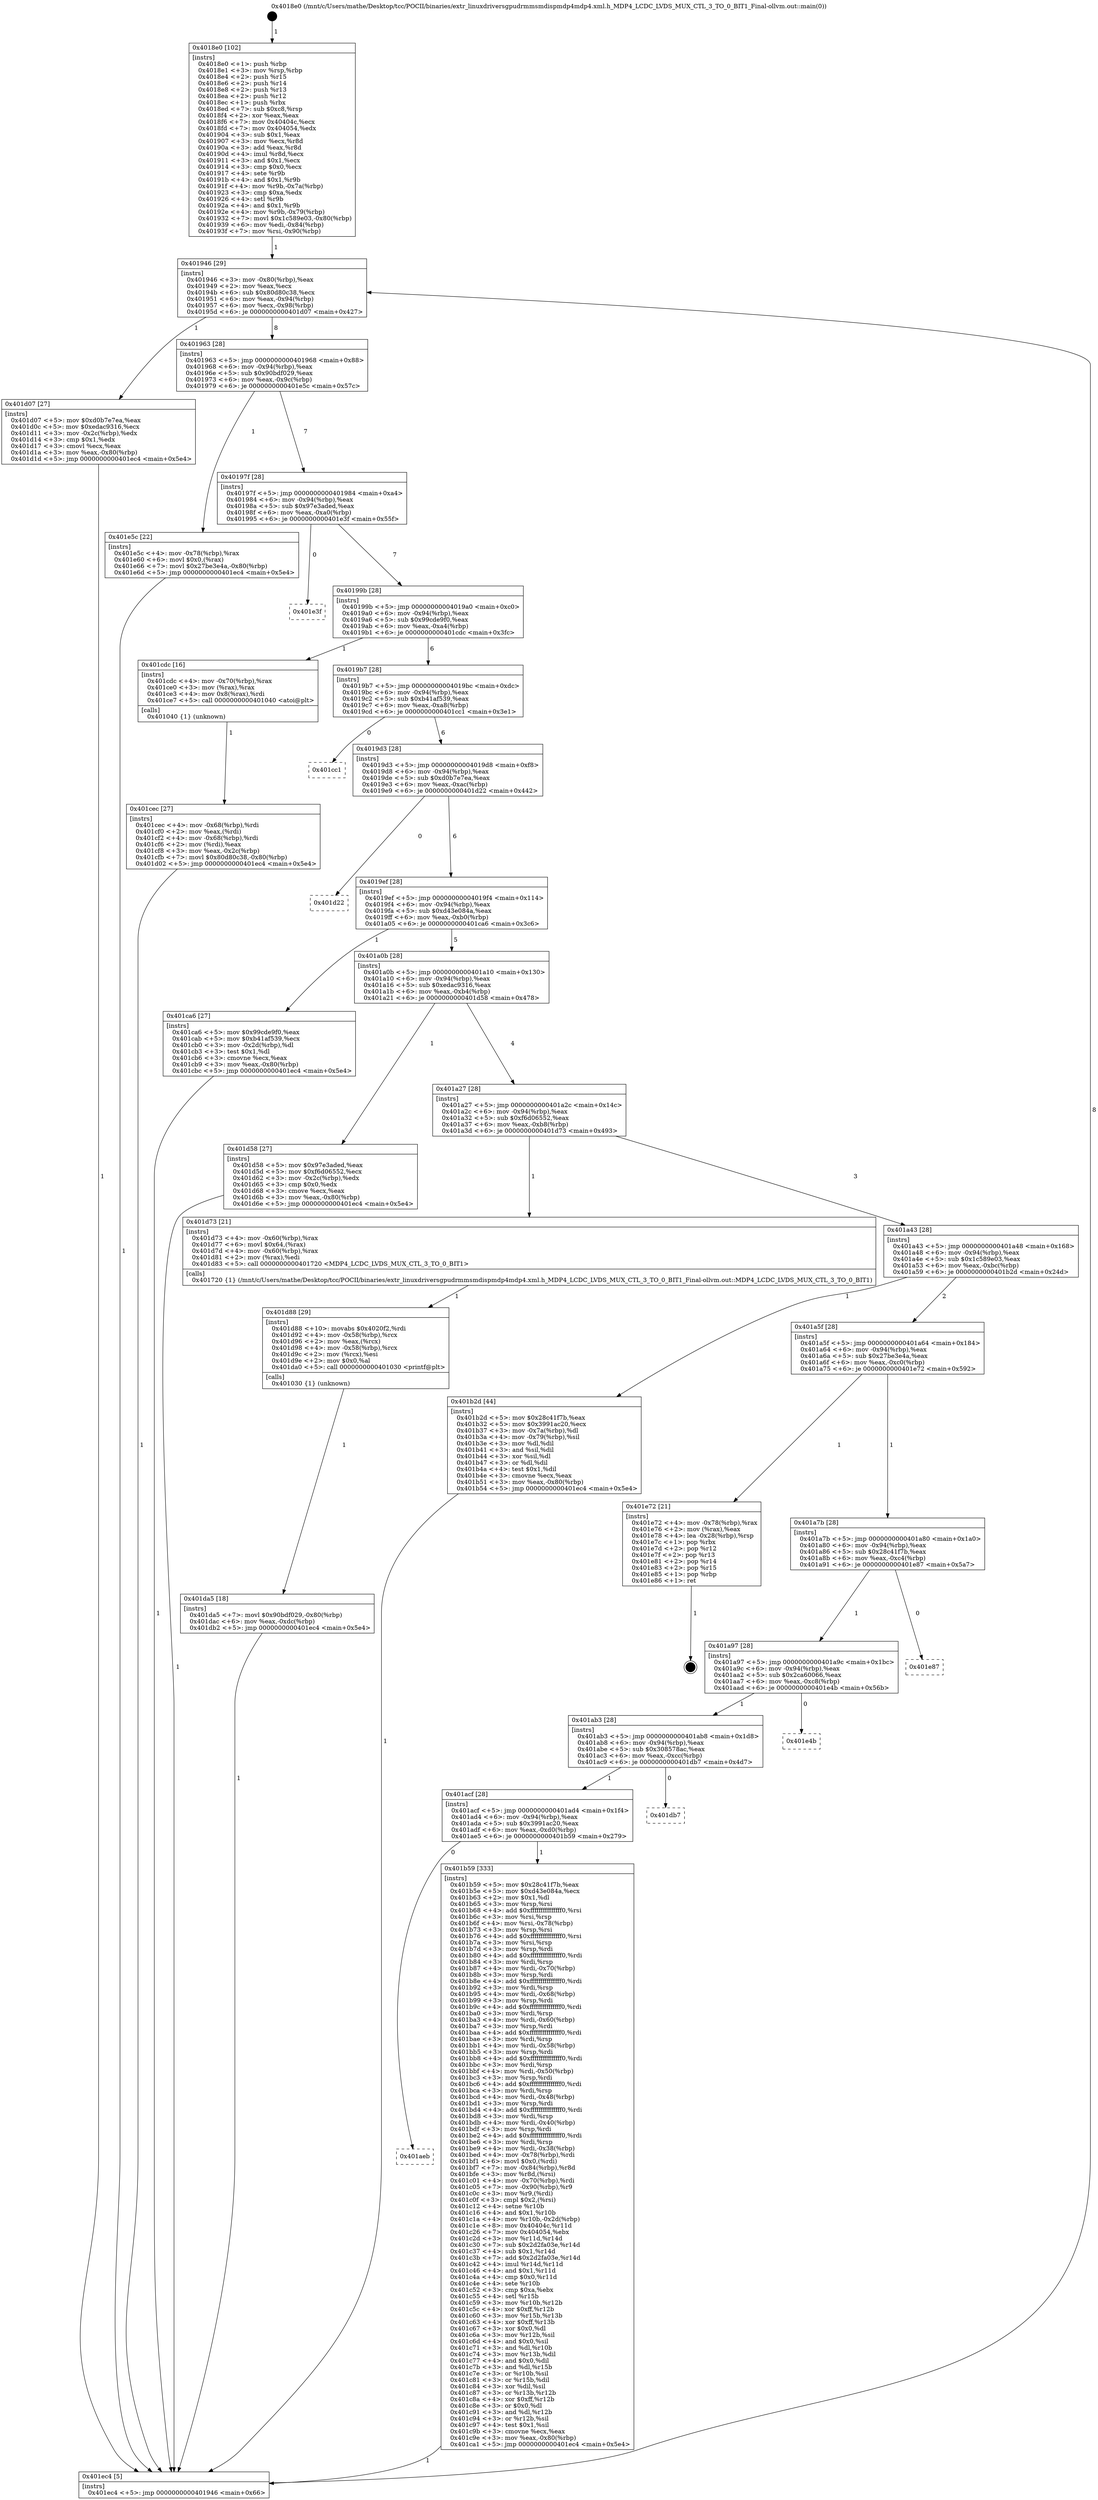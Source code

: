 digraph "0x4018e0" {
  label = "0x4018e0 (/mnt/c/Users/mathe/Desktop/tcc/POCII/binaries/extr_linuxdriversgpudrmmsmdispmdp4mdp4.xml.h_MDP4_LCDC_LVDS_MUX_CTL_3_TO_0_BIT1_Final-ollvm.out::main(0))"
  labelloc = "t"
  node[shape=record]

  Entry [label="",width=0.3,height=0.3,shape=circle,fillcolor=black,style=filled]
  "0x401946" [label="{
     0x401946 [29]\l
     | [instrs]\l
     &nbsp;&nbsp;0x401946 \<+3\>: mov -0x80(%rbp),%eax\l
     &nbsp;&nbsp;0x401949 \<+2\>: mov %eax,%ecx\l
     &nbsp;&nbsp;0x40194b \<+6\>: sub $0x80d80c38,%ecx\l
     &nbsp;&nbsp;0x401951 \<+6\>: mov %eax,-0x94(%rbp)\l
     &nbsp;&nbsp;0x401957 \<+6\>: mov %ecx,-0x98(%rbp)\l
     &nbsp;&nbsp;0x40195d \<+6\>: je 0000000000401d07 \<main+0x427\>\l
  }"]
  "0x401d07" [label="{
     0x401d07 [27]\l
     | [instrs]\l
     &nbsp;&nbsp;0x401d07 \<+5\>: mov $0xd0b7e7ea,%eax\l
     &nbsp;&nbsp;0x401d0c \<+5\>: mov $0xedac9316,%ecx\l
     &nbsp;&nbsp;0x401d11 \<+3\>: mov -0x2c(%rbp),%edx\l
     &nbsp;&nbsp;0x401d14 \<+3\>: cmp $0x1,%edx\l
     &nbsp;&nbsp;0x401d17 \<+3\>: cmovl %ecx,%eax\l
     &nbsp;&nbsp;0x401d1a \<+3\>: mov %eax,-0x80(%rbp)\l
     &nbsp;&nbsp;0x401d1d \<+5\>: jmp 0000000000401ec4 \<main+0x5e4\>\l
  }"]
  "0x401963" [label="{
     0x401963 [28]\l
     | [instrs]\l
     &nbsp;&nbsp;0x401963 \<+5\>: jmp 0000000000401968 \<main+0x88\>\l
     &nbsp;&nbsp;0x401968 \<+6\>: mov -0x94(%rbp),%eax\l
     &nbsp;&nbsp;0x40196e \<+5\>: sub $0x90bdf029,%eax\l
     &nbsp;&nbsp;0x401973 \<+6\>: mov %eax,-0x9c(%rbp)\l
     &nbsp;&nbsp;0x401979 \<+6\>: je 0000000000401e5c \<main+0x57c\>\l
  }"]
  Exit [label="",width=0.3,height=0.3,shape=circle,fillcolor=black,style=filled,peripheries=2]
  "0x401e5c" [label="{
     0x401e5c [22]\l
     | [instrs]\l
     &nbsp;&nbsp;0x401e5c \<+4\>: mov -0x78(%rbp),%rax\l
     &nbsp;&nbsp;0x401e60 \<+6\>: movl $0x0,(%rax)\l
     &nbsp;&nbsp;0x401e66 \<+7\>: movl $0x27be3e4a,-0x80(%rbp)\l
     &nbsp;&nbsp;0x401e6d \<+5\>: jmp 0000000000401ec4 \<main+0x5e4\>\l
  }"]
  "0x40197f" [label="{
     0x40197f [28]\l
     | [instrs]\l
     &nbsp;&nbsp;0x40197f \<+5\>: jmp 0000000000401984 \<main+0xa4\>\l
     &nbsp;&nbsp;0x401984 \<+6\>: mov -0x94(%rbp),%eax\l
     &nbsp;&nbsp;0x40198a \<+5\>: sub $0x97e3aded,%eax\l
     &nbsp;&nbsp;0x40198f \<+6\>: mov %eax,-0xa0(%rbp)\l
     &nbsp;&nbsp;0x401995 \<+6\>: je 0000000000401e3f \<main+0x55f\>\l
  }"]
  "0x401da5" [label="{
     0x401da5 [18]\l
     | [instrs]\l
     &nbsp;&nbsp;0x401da5 \<+7\>: movl $0x90bdf029,-0x80(%rbp)\l
     &nbsp;&nbsp;0x401dac \<+6\>: mov %eax,-0xdc(%rbp)\l
     &nbsp;&nbsp;0x401db2 \<+5\>: jmp 0000000000401ec4 \<main+0x5e4\>\l
  }"]
  "0x401e3f" [label="{
     0x401e3f\l
  }", style=dashed]
  "0x40199b" [label="{
     0x40199b [28]\l
     | [instrs]\l
     &nbsp;&nbsp;0x40199b \<+5\>: jmp 00000000004019a0 \<main+0xc0\>\l
     &nbsp;&nbsp;0x4019a0 \<+6\>: mov -0x94(%rbp),%eax\l
     &nbsp;&nbsp;0x4019a6 \<+5\>: sub $0x99cde9f0,%eax\l
     &nbsp;&nbsp;0x4019ab \<+6\>: mov %eax,-0xa4(%rbp)\l
     &nbsp;&nbsp;0x4019b1 \<+6\>: je 0000000000401cdc \<main+0x3fc\>\l
  }"]
  "0x401d88" [label="{
     0x401d88 [29]\l
     | [instrs]\l
     &nbsp;&nbsp;0x401d88 \<+10\>: movabs $0x4020f2,%rdi\l
     &nbsp;&nbsp;0x401d92 \<+4\>: mov -0x58(%rbp),%rcx\l
     &nbsp;&nbsp;0x401d96 \<+2\>: mov %eax,(%rcx)\l
     &nbsp;&nbsp;0x401d98 \<+4\>: mov -0x58(%rbp),%rcx\l
     &nbsp;&nbsp;0x401d9c \<+2\>: mov (%rcx),%esi\l
     &nbsp;&nbsp;0x401d9e \<+2\>: mov $0x0,%al\l
     &nbsp;&nbsp;0x401da0 \<+5\>: call 0000000000401030 \<printf@plt\>\l
     | [calls]\l
     &nbsp;&nbsp;0x401030 \{1\} (unknown)\l
  }"]
  "0x401cdc" [label="{
     0x401cdc [16]\l
     | [instrs]\l
     &nbsp;&nbsp;0x401cdc \<+4\>: mov -0x70(%rbp),%rax\l
     &nbsp;&nbsp;0x401ce0 \<+3\>: mov (%rax),%rax\l
     &nbsp;&nbsp;0x401ce3 \<+4\>: mov 0x8(%rax),%rdi\l
     &nbsp;&nbsp;0x401ce7 \<+5\>: call 0000000000401040 \<atoi@plt\>\l
     | [calls]\l
     &nbsp;&nbsp;0x401040 \{1\} (unknown)\l
  }"]
  "0x4019b7" [label="{
     0x4019b7 [28]\l
     | [instrs]\l
     &nbsp;&nbsp;0x4019b7 \<+5\>: jmp 00000000004019bc \<main+0xdc\>\l
     &nbsp;&nbsp;0x4019bc \<+6\>: mov -0x94(%rbp),%eax\l
     &nbsp;&nbsp;0x4019c2 \<+5\>: sub $0xb41af539,%eax\l
     &nbsp;&nbsp;0x4019c7 \<+6\>: mov %eax,-0xa8(%rbp)\l
     &nbsp;&nbsp;0x4019cd \<+6\>: je 0000000000401cc1 \<main+0x3e1\>\l
  }"]
  "0x401cec" [label="{
     0x401cec [27]\l
     | [instrs]\l
     &nbsp;&nbsp;0x401cec \<+4\>: mov -0x68(%rbp),%rdi\l
     &nbsp;&nbsp;0x401cf0 \<+2\>: mov %eax,(%rdi)\l
     &nbsp;&nbsp;0x401cf2 \<+4\>: mov -0x68(%rbp),%rdi\l
     &nbsp;&nbsp;0x401cf6 \<+2\>: mov (%rdi),%eax\l
     &nbsp;&nbsp;0x401cf8 \<+3\>: mov %eax,-0x2c(%rbp)\l
     &nbsp;&nbsp;0x401cfb \<+7\>: movl $0x80d80c38,-0x80(%rbp)\l
     &nbsp;&nbsp;0x401d02 \<+5\>: jmp 0000000000401ec4 \<main+0x5e4\>\l
  }"]
  "0x401cc1" [label="{
     0x401cc1\l
  }", style=dashed]
  "0x4019d3" [label="{
     0x4019d3 [28]\l
     | [instrs]\l
     &nbsp;&nbsp;0x4019d3 \<+5\>: jmp 00000000004019d8 \<main+0xf8\>\l
     &nbsp;&nbsp;0x4019d8 \<+6\>: mov -0x94(%rbp),%eax\l
     &nbsp;&nbsp;0x4019de \<+5\>: sub $0xd0b7e7ea,%eax\l
     &nbsp;&nbsp;0x4019e3 \<+6\>: mov %eax,-0xac(%rbp)\l
     &nbsp;&nbsp;0x4019e9 \<+6\>: je 0000000000401d22 \<main+0x442\>\l
  }"]
  "0x401aeb" [label="{
     0x401aeb\l
  }", style=dashed]
  "0x401d22" [label="{
     0x401d22\l
  }", style=dashed]
  "0x4019ef" [label="{
     0x4019ef [28]\l
     | [instrs]\l
     &nbsp;&nbsp;0x4019ef \<+5\>: jmp 00000000004019f4 \<main+0x114\>\l
     &nbsp;&nbsp;0x4019f4 \<+6\>: mov -0x94(%rbp),%eax\l
     &nbsp;&nbsp;0x4019fa \<+5\>: sub $0xd43e084a,%eax\l
     &nbsp;&nbsp;0x4019ff \<+6\>: mov %eax,-0xb0(%rbp)\l
     &nbsp;&nbsp;0x401a05 \<+6\>: je 0000000000401ca6 \<main+0x3c6\>\l
  }"]
  "0x401b59" [label="{
     0x401b59 [333]\l
     | [instrs]\l
     &nbsp;&nbsp;0x401b59 \<+5\>: mov $0x28c41f7b,%eax\l
     &nbsp;&nbsp;0x401b5e \<+5\>: mov $0xd43e084a,%ecx\l
     &nbsp;&nbsp;0x401b63 \<+2\>: mov $0x1,%dl\l
     &nbsp;&nbsp;0x401b65 \<+3\>: mov %rsp,%rsi\l
     &nbsp;&nbsp;0x401b68 \<+4\>: add $0xfffffffffffffff0,%rsi\l
     &nbsp;&nbsp;0x401b6c \<+3\>: mov %rsi,%rsp\l
     &nbsp;&nbsp;0x401b6f \<+4\>: mov %rsi,-0x78(%rbp)\l
     &nbsp;&nbsp;0x401b73 \<+3\>: mov %rsp,%rsi\l
     &nbsp;&nbsp;0x401b76 \<+4\>: add $0xfffffffffffffff0,%rsi\l
     &nbsp;&nbsp;0x401b7a \<+3\>: mov %rsi,%rsp\l
     &nbsp;&nbsp;0x401b7d \<+3\>: mov %rsp,%rdi\l
     &nbsp;&nbsp;0x401b80 \<+4\>: add $0xfffffffffffffff0,%rdi\l
     &nbsp;&nbsp;0x401b84 \<+3\>: mov %rdi,%rsp\l
     &nbsp;&nbsp;0x401b87 \<+4\>: mov %rdi,-0x70(%rbp)\l
     &nbsp;&nbsp;0x401b8b \<+3\>: mov %rsp,%rdi\l
     &nbsp;&nbsp;0x401b8e \<+4\>: add $0xfffffffffffffff0,%rdi\l
     &nbsp;&nbsp;0x401b92 \<+3\>: mov %rdi,%rsp\l
     &nbsp;&nbsp;0x401b95 \<+4\>: mov %rdi,-0x68(%rbp)\l
     &nbsp;&nbsp;0x401b99 \<+3\>: mov %rsp,%rdi\l
     &nbsp;&nbsp;0x401b9c \<+4\>: add $0xfffffffffffffff0,%rdi\l
     &nbsp;&nbsp;0x401ba0 \<+3\>: mov %rdi,%rsp\l
     &nbsp;&nbsp;0x401ba3 \<+4\>: mov %rdi,-0x60(%rbp)\l
     &nbsp;&nbsp;0x401ba7 \<+3\>: mov %rsp,%rdi\l
     &nbsp;&nbsp;0x401baa \<+4\>: add $0xfffffffffffffff0,%rdi\l
     &nbsp;&nbsp;0x401bae \<+3\>: mov %rdi,%rsp\l
     &nbsp;&nbsp;0x401bb1 \<+4\>: mov %rdi,-0x58(%rbp)\l
     &nbsp;&nbsp;0x401bb5 \<+3\>: mov %rsp,%rdi\l
     &nbsp;&nbsp;0x401bb8 \<+4\>: add $0xfffffffffffffff0,%rdi\l
     &nbsp;&nbsp;0x401bbc \<+3\>: mov %rdi,%rsp\l
     &nbsp;&nbsp;0x401bbf \<+4\>: mov %rdi,-0x50(%rbp)\l
     &nbsp;&nbsp;0x401bc3 \<+3\>: mov %rsp,%rdi\l
     &nbsp;&nbsp;0x401bc6 \<+4\>: add $0xfffffffffffffff0,%rdi\l
     &nbsp;&nbsp;0x401bca \<+3\>: mov %rdi,%rsp\l
     &nbsp;&nbsp;0x401bcd \<+4\>: mov %rdi,-0x48(%rbp)\l
     &nbsp;&nbsp;0x401bd1 \<+3\>: mov %rsp,%rdi\l
     &nbsp;&nbsp;0x401bd4 \<+4\>: add $0xfffffffffffffff0,%rdi\l
     &nbsp;&nbsp;0x401bd8 \<+3\>: mov %rdi,%rsp\l
     &nbsp;&nbsp;0x401bdb \<+4\>: mov %rdi,-0x40(%rbp)\l
     &nbsp;&nbsp;0x401bdf \<+3\>: mov %rsp,%rdi\l
     &nbsp;&nbsp;0x401be2 \<+4\>: add $0xfffffffffffffff0,%rdi\l
     &nbsp;&nbsp;0x401be6 \<+3\>: mov %rdi,%rsp\l
     &nbsp;&nbsp;0x401be9 \<+4\>: mov %rdi,-0x38(%rbp)\l
     &nbsp;&nbsp;0x401bed \<+4\>: mov -0x78(%rbp),%rdi\l
     &nbsp;&nbsp;0x401bf1 \<+6\>: movl $0x0,(%rdi)\l
     &nbsp;&nbsp;0x401bf7 \<+7\>: mov -0x84(%rbp),%r8d\l
     &nbsp;&nbsp;0x401bfe \<+3\>: mov %r8d,(%rsi)\l
     &nbsp;&nbsp;0x401c01 \<+4\>: mov -0x70(%rbp),%rdi\l
     &nbsp;&nbsp;0x401c05 \<+7\>: mov -0x90(%rbp),%r9\l
     &nbsp;&nbsp;0x401c0c \<+3\>: mov %r9,(%rdi)\l
     &nbsp;&nbsp;0x401c0f \<+3\>: cmpl $0x2,(%rsi)\l
     &nbsp;&nbsp;0x401c12 \<+4\>: setne %r10b\l
     &nbsp;&nbsp;0x401c16 \<+4\>: and $0x1,%r10b\l
     &nbsp;&nbsp;0x401c1a \<+4\>: mov %r10b,-0x2d(%rbp)\l
     &nbsp;&nbsp;0x401c1e \<+8\>: mov 0x40404c,%r11d\l
     &nbsp;&nbsp;0x401c26 \<+7\>: mov 0x404054,%ebx\l
     &nbsp;&nbsp;0x401c2d \<+3\>: mov %r11d,%r14d\l
     &nbsp;&nbsp;0x401c30 \<+7\>: sub $0x2d2fa03e,%r14d\l
     &nbsp;&nbsp;0x401c37 \<+4\>: sub $0x1,%r14d\l
     &nbsp;&nbsp;0x401c3b \<+7\>: add $0x2d2fa03e,%r14d\l
     &nbsp;&nbsp;0x401c42 \<+4\>: imul %r14d,%r11d\l
     &nbsp;&nbsp;0x401c46 \<+4\>: and $0x1,%r11d\l
     &nbsp;&nbsp;0x401c4a \<+4\>: cmp $0x0,%r11d\l
     &nbsp;&nbsp;0x401c4e \<+4\>: sete %r10b\l
     &nbsp;&nbsp;0x401c52 \<+3\>: cmp $0xa,%ebx\l
     &nbsp;&nbsp;0x401c55 \<+4\>: setl %r15b\l
     &nbsp;&nbsp;0x401c59 \<+3\>: mov %r10b,%r12b\l
     &nbsp;&nbsp;0x401c5c \<+4\>: xor $0xff,%r12b\l
     &nbsp;&nbsp;0x401c60 \<+3\>: mov %r15b,%r13b\l
     &nbsp;&nbsp;0x401c63 \<+4\>: xor $0xff,%r13b\l
     &nbsp;&nbsp;0x401c67 \<+3\>: xor $0x0,%dl\l
     &nbsp;&nbsp;0x401c6a \<+3\>: mov %r12b,%sil\l
     &nbsp;&nbsp;0x401c6d \<+4\>: and $0x0,%sil\l
     &nbsp;&nbsp;0x401c71 \<+3\>: and %dl,%r10b\l
     &nbsp;&nbsp;0x401c74 \<+3\>: mov %r13b,%dil\l
     &nbsp;&nbsp;0x401c77 \<+4\>: and $0x0,%dil\l
     &nbsp;&nbsp;0x401c7b \<+3\>: and %dl,%r15b\l
     &nbsp;&nbsp;0x401c7e \<+3\>: or %r10b,%sil\l
     &nbsp;&nbsp;0x401c81 \<+3\>: or %r15b,%dil\l
     &nbsp;&nbsp;0x401c84 \<+3\>: xor %dil,%sil\l
     &nbsp;&nbsp;0x401c87 \<+3\>: or %r13b,%r12b\l
     &nbsp;&nbsp;0x401c8a \<+4\>: xor $0xff,%r12b\l
     &nbsp;&nbsp;0x401c8e \<+3\>: or $0x0,%dl\l
     &nbsp;&nbsp;0x401c91 \<+3\>: and %dl,%r12b\l
     &nbsp;&nbsp;0x401c94 \<+3\>: or %r12b,%sil\l
     &nbsp;&nbsp;0x401c97 \<+4\>: test $0x1,%sil\l
     &nbsp;&nbsp;0x401c9b \<+3\>: cmovne %ecx,%eax\l
     &nbsp;&nbsp;0x401c9e \<+3\>: mov %eax,-0x80(%rbp)\l
     &nbsp;&nbsp;0x401ca1 \<+5\>: jmp 0000000000401ec4 \<main+0x5e4\>\l
  }"]
  "0x401ca6" [label="{
     0x401ca6 [27]\l
     | [instrs]\l
     &nbsp;&nbsp;0x401ca6 \<+5\>: mov $0x99cde9f0,%eax\l
     &nbsp;&nbsp;0x401cab \<+5\>: mov $0xb41af539,%ecx\l
     &nbsp;&nbsp;0x401cb0 \<+3\>: mov -0x2d(%rbp),%dl\l
     &nbsp;&nbsp;0x401cb3 \<+3\>: test $0x1,%dl\l
     &nbsp;&nbsp;0x401cb6 \<+3\>: cmovne %ecx,%eax\l
     &nbsp;&nbsp;0x401cb9 \<+3\>: mov %eax,-0x80(%rbp)\l
     &nbsp;&nbsp;0x401cbc \<+5\>: jmp 0000000000401ec4 \<main+0x5e4\>\l
  }"]
  "0x401a0b" [label="{
     0x401a0b [28]\l
     | [instrs]\l
     &nbsp;&nbsp;0x401a0b \<+5\>: jmp 0000000000401a10 \<main+0x130\>\l
     &nbsp;&nbsp;0x401a10 \<+6\>: mov -0x94(%rbp),%eax\l
     &nbsp;&nbsp;0x401a16 \<+5\>: sub $0xedac9316,%eax\l
     &nbsp;&nbsp;0x401a1b \<+6\>: mov %eax,-0xb4(%rbp)\l
     &nbsp;&nbsp;0x401a21 \<+6\>: je 0000000000401d58 \<main+0x478\>\l
  }"]
  "0x401acf" [label="{
     0x401acf [28]\l
     | [instrs]\l
     &nbsp;&nbsp;0x401acf \<+5\>: jmp 0000000000401ad4 \<main+0x1f4\>\l
     &nbsp;&nbsp;0x401ad4 \<+6\>: mov -0x94(%rbp),%eax\l
     &nbsp;&nbsp;0x401ada \<+5\>: sub $0x3991ac20,%eax\l
     &nbsp;&nbsp;0x401adf \<+6\>: mov %eax,-0xd0(%rbp)\l
     &nbsp;&nbsp;0x401ae5 \<+6\>: je 0000000000401b59 \<main+0x279\>\l
  }"]
  "0x401d58" [label="{
     0x401d58 [27]\l
     | [instrs]\l
     &nbsp;&nbsp;0x401d58 \<+5\>: mov $0x97e3aded,%eax\l
     &nbsp;&nbsp;0x401d5d \<+5\>: mov $0xf6d06552,%ecx\l
     &nbsp;&nbsp;0x401d62 \<+3\>: mov -0x2c(%rbp),%edx\l
     &nbsp;&nbsp;0x401d65 \<+3\>: cmp $0x0,%edx\l
     &nbsp;&nbsp;0x401d68 \<+3\>: cmove %ecx,%eax\l
     &nbsp;&nbsp;0x401d6b \<+3\>: mov %eax,-0x80(%rbp)\l
     &nbsp;&nbsp;0x401d6e \<+5\>: jmp 0000000000401ec4 \<main+0x5e4\>\l
  }"]
  "0x401a27" [label="{
     0x401a27 [28]\l
     | [instrs]\l
     &nbsp;&nbsp;0x401a27 \<+5\>: jmp 0000000000401a2c \<main+0x14c\>\l
     &nbsp;&nbsp;0x401a2c \<+6\>: mov -0x94(%rbp),%eax\l
     &nbsp;&nbsp;0x401a32 \<+5\>: sub $0xf6d06552,%eax\l
     &nbsp;&nbsp;0x401a37 \<+6\>: mov %eax,-0xb8(%rbp)\l
     &nbsp;&nbsp;0x401a3d \<+6\>: je 0000000000401d73 \<main+0x493\>\l
  }"]
  "0x401db7" [label="{
     0x401db7\l
  }", style=dashed]
  "0x401d73" [label="{
     0x401d73 [21]\l
     | [instrs]\l
     &nbsp;&nbsp;0x401d73 \<+4\>: mov -0x60(%rbp),%rax\l
     &nbsp;&nbsp;0x401d77 \<+6\>: movl $0x64,(%rax)\l
     &nbsp;&nbsp;0x401d7d \<+4\>: mov -0x60(%rbp),%rax\l
     &nbsp;&nbsp;0x401d81 \<+2\>: mov (%rax),%edi\l
     &nbsp;&nbsp;0x401d83 \<+5\>: call 0000000000401720 \<MDP4_LCDC_LVDS_MUX_CTL_3_TO_0_BIT1\>\l
     | [calls]\l
     &nbsp;&nbsp;0x401720 \{1\} (/mnt/c/Users/mathe/Desktop/tcc/POCII/binaries/extr_linuxdriversgpudrmmsmdispmdp4mdp4.xml.h_MDP4_LCDC_LVDS_MUX_CTL_3_TO_0_BIT1_Final-ollvm.out::MDP4_LCDC_LVDS_MUX_CTL_3_TO_0_BIT1)\l
  }"]
  "0x401a43" [label="{
     0x401a43 [28]\l
     | [instrs]\l
     &nbsp;&nbsp;0x401a43 \<+5\>: jmp 0000000000401a48 \<main+0x168\>\l
     &nbsp;&nbsp;0x401a48 \<+6\>: mov -0x94(%rbp),%eax\l
     &nbsp;&nbsp;0x401a4e \<+5\>: sub $0x1c589e03,%eax\l
     &nbsp;&nbsp;0x401a53 \<+6\>: mov %eax,-0xbc(%rbp)\l
     &nbsp;&nbsp;0x401a59 \<+6\>: je 0000000000401b2d \<main+0x24d\>\l
  }"]
  "0x401ab3" [label="{
     0x401ab3 [28]\l
     | [instrs]\l
     &nbsp;&nbsp;0x401ab3 \<+5\>: jmp 0000000000401ab8 \<main+0x1d8\>\l
     &nbsp;&nbsp;0x401ab8 \<+6\>: mov -0x94(%rbp),%eax\l
     &nbsp;&nbsp;0x401abe \<+5\>: sub $0x308578ac,%eax\l
     &nbsp;&nbsp;0x401ac3 \<+6\>: mov %eax,-0xcc(%rbp)\l
     &nbsp;&nbsp;0x401ac9 \<+6\>: je 0000000000401db7 \<main+0x4d7\>\l
  }"]
  "0x401b2d" [label="{
     0x401b2d [44]\l
     | [instrs]\l
     &nbsp;&nbsp;0x401b2d \<+5\>: mov $0x28c41f7b,%eax\l
     &nbsp;&nbsp;0x401b32 \<+5\>: mov $0x3991ac20,%ecx\l
     &nbsp;&nbsp;0x401b37 \<+3\>: mov -0x7a(%rbp),%dl\l
     &nbsp;&nbsp;0x401b3a \<+4\>: mov -0x79(%rbp),%sil\l
     &nbsp;&nbsp;0x401b3e \<+3\>: mov %dl,%dil\l
     &nbsp;&nbsp;0x401b41 \<+3\>: and %sil,%dil\l
     &nbsp;&nbsp;0x401b44 \<+3\>: xor %sil,%dl\l
     &nbsp;&nbsp;0x401b47 \<+3\>: or %dl,%dil\l
     &nbsp;&nbsp;0x401b4a \<+4\>: test $0x1,%dil\l
     &nbsp;&nbsp;0x401b4e \<+3\>: cmovne %ecx,%eax\l
     &nbsp;&nbsp;0x401b51 \<+3\>: mov %eax,-0x80(%rbp)\l
     &nbsp;&nbsp;0x401b54 \<+5\>: jmp 0000000000401ec4 \<main+0x5e4\>\l
  }"]
  "0x401a5f" [label="{
     0x401a5f [28]\l
     | [instrs]\l
     &nbsp;&nbsp;0x401a5f \<+5\>: jmp 0000000000401a64 \<main+0x184\>\l
     &nbsp;&nbsp;0x401a64 \<+6\>: mov -0x94(%rbp),%eax\l
     &nbsp;&nbsp;0x401a6a \<+5\>: sub $0x27be3e4a,%eax\l
     &nbsp;&nbsp;0x401a6f \<+6\>: mov %eax,-0xc0(%rbp)\l
     &nbsp;&nbsp;0x401a75 \<+6\>: je 0000000000401e72 \<main+0x592\>\l
  }"]
  "0x401ec4" [label="{
     0x401ec4 [5]\l
     | [instrs]\l
     &nbsp;&nbsp;0x401ec4 \<+5\>: jmp 0000000000401946 \<main+0x66\>\l
  }"]
  "0x4018e0" [label="{
     0x4018e0 [102]\l
     | [instrs]\l
     &nbsp;&nbsp;0x4018e0 \<+1\>: push %rbp\l
     &nbsp;&nbsp;0x4018e1 \<+3\>: mov %rsp,%rbp\l
     &nbsp;&nbsp;0x4018e4 \<+2\>: push %r15\l
     &nbsp;&nbsp;0x4018e6 \<+2\>: push %r14\l
     &nbsp;&nbsp;0x4018e8 \<+2\>: push %r13\l
     &nbsp;&nbsp;0x4018ea \<+2\>: push %r12\l
     &nbsp;&nbsp;0x4018ec \<+1\>: push %rbx\l
     &nbsp;&nbsp;0x4018ed \<+7\>: sub $0xc8,%rsp\l
     &nbsp;&nbsp;0x4018f4 \<+2\>: xor %eax,%eax\l
     &nbsp;&nbsp;0x4018f6 \<+7\>: mov 0x40404c,%ecx\l
     &nbsp;&nbsp;0x4018fd \<+7\>: mov 0x404054,%edx\l
     &nbsp;&nbsp;0x401904 \<+3\>: sub $0x1,%eax\l
     &nbsp;&nbsp;0x401907 \<+3\>: mov %ecx,%r8d\l
     &nbsp;&nbsp;0x40190a \<+3\>: add %eax,%r8d\l
     &nbsp;&nbsp;0x40190d \<+4\>: imul %r8d,%ecx\l
     &nbsp;&nbsp;0x401911 \<+3\>: and $0x1,%ecx\l
     &nbsp;&nbsp;0x401914 \<+3\>: cmp $0x0,%ecx\l
     &nbsp;&nbsp;0x401917 \<+4\>: sete %r9b\l
     &nbsp;&nbsp;0x40191b \<+4\>: and $0x1,%r9b\l
     &nbsp;&nbsp;0x40191f \<+4\>: mov %r9b,-0x7a(%rbp)\l
     &nbsp;&nbsp;0x401923 \<+3\>: cmp $0xa,%edx\l
     &nbsp;&nbsp;0x401926 \<+4\>: setl %r9b\l
     &nbsp;&nbsp;0x40192a \<+4\>: and $0x1,%r9b\l
     &nbsp;&nbsp;0x40192e \<+4\>: mov %r9b,-0x79(%rbp)\l
     &nbsp;&nbsp;0x401932 \<+7\>: movl $0x1c589e03,-0x80(%rbp)\l
     &nbsp;&nbsp;0x401939 \<+6\>: mov %edi,-0x84(%rbp)\l
     &nbsp;&nbsp;0x40193f \<+7\>: mov %rsi,-0x90(%rbp)\l
  }"]
  "0x401e4b" [label="{
     0x401e4b\l
  }", style=dashed]
  "0x401e72" [label="{
     0x401e72 [21]\l
     | [instrs]\l
     &nbsp;&nbsp;0x401e72 \<+4\>: mov -0x78(%rbp),%rax\l
     &nbsp;&nbsp;0x401e76 \<+2\>: mov (%rax),%eax\l
     &nbsp;&nbsp;0x401e78 \<+4\>: lea -0x28(%rbp),%rsp\l
     &nbsp;&nbsp;0x401e7c \<+1\>: pop %rbx\l
     &nbsp;&nbsp;0x401e7d \<+2\>: pop %r12\l
     &nbsp;&nbsp;0x401e7f \<+2\>: pop %r13\l
     &nbsp;&nbsp;0x401e81 \<+2\>: pop %r14\l
     &nbsp;&nbsp;0x401e83 \<+2\>: pop %r15\l
     &nbsp;&nbsp;0x401e85 \<+1\>: pop %rbp\l
     &nbsp;&nbsp;0x401e86 \<+1\>: ret\l
  }"]
  "0x401a7b" [label="{
     0x401a7b [28]\l
     | [instrs]\l
     &nbsp;&nbsp;0x401a7b \<+5\>: jmp 0000000000401a80 \<main+0x1a0\>\l
     &nbsp;&nbsp;0x401a80 \<+6\>: mov -0x94(%rbp),%eax\l
     &nbsp;&nbsp;0x401a86 \<+5\>: sub $0x28c41f7b,%eax\l
     &nbsp;&nbsp;0x401a8b \<+6\>: mov %eax,-0xc4(%rbp)\l
     &nbsp;&nbsp;0x401a91 \<+6\>: je 0000000000401e87 \<main+0x5a7\>\l
  }"]
  "0x401a97" [label="{
     0x401a97 [28]\l
     | [instrs]\l
     &nbsp;&nbsp;0x401a97 \<+5\>: jmp 0000000000401a9c \<main+0x1bc\>\l
     &nbsp;&nbsp;0x401a9c \<+6\>: mov -0x94(%rbp),%eax\l
     &nbsp;&nbsp;0x401aa2 \<+5\>: sub $0x2ca60066,%eax\l
     &nbsp;&nbsp;0x401aa7 \<+6\>: mov %eax,-0xc8(%rbp)\l
     &nbsp;&nbsp;0x401aad \<+6\>: je 0000000000401e4b \<main+0x56b\>\l
  }"]
  "0x401e87" [label="{
     0x401e87\l
  }", style=dashed]
  Entry -> "0x4018e0" [label=" 1"]
  "0x401946" -> "0x401d07" [label=" 1"]
  "0x401946" -> "0x401963" [label=" 8"]
  "0x401e72" -> Exit [label=" 1"]
  "0x401963" -> "0x401e5c" [label=" 1"]
  "0x401963" -> "0x40197f" [label=" 7"]
  "0x401e5c" -> "0x401ec4" [label=" 1"]
  "0x40197f" -> "0x401e3f" [label=" 0"]
  "0x40197f" -> "0x40199b" [label=" 7"]
  "0x401da5" -> "0x401ec4" [label=" 1"]
  "0x40199b" -> "0x401cdc" [label=" 1"]
  "0x40199b" -> "0x4019b7" [label=" 6"]
  "0x401d88" -> "0x401da5" [label=" 1"]
  "0x4019b7" -> "0x401cc1" [label=" 0"]
  "0x4019b7" -> "0x4019d3" [label=" 6"]
  "0x401d73" -> "0x401d88" [label=" 1"]
  "0x4019d3" -> "0x401d22" [label=" 0"]
  "0x4019d3" -> "0x4019ef" [label=" 6"]
  "0x401d07" -> "0x401ec4" [label=" 1"]
  "0x4019ef" -> "0x401ca6" [label=" 1"]
  "0x4019ef" -> "0x401a0b" [label=" 5"]
  "0x401cec" -> "0x401ec4" [label=" 1"]
  "0x401a0b" -> "0x401d58" [label=" 1"]
  "0x401a0b" -> "0x401a27" [label=" 4"]
  "0x401ca6" -> "0x401ec4" [label=" 1"]
  "0x401a27" -> "0x401d73" [label=" 1"]
  "0x401a27" -> "0x401a43" [label=" 3"]
  "0x401b59" -> "0x401ec4" [label=" 1"]
  "0x401a43" -> "0x401b2d" [label=" 1"]
  "0x401a43" -> "0x401a5f" [label=" 2"]
  "0x401b2d" -> "0x401ec4" [label=" 1"]
  "0x4018e0" -> "0x401946" [label=" 1"]
  "0x401ec4" -> "0x401946" [label=" 8"]
  "0x401acf" -> "0x401aeb" [label=" 0"]
  "0x401a5f" -> "0x401e72" [label=" 1"]
  "0x401a5f" -> "0x401a7b" [label=" 1"]
  "0x401acf" -> "0x401b59" [label=" 1"]
  "0x401a7b" -> "0x401e87" [label=" 0"]
  "0x401a7b" -> "0x401a97" [label=" 1"]
  "0x401cdc" -> "0x401cec" [label=" 1"]
  "0x401a97" -> "0x401e4b" [label=" 0"]
  "0x401a97" -> "0x401ab3" [label=" 1"]
  "0x401d58" -> "0x401ec4" [label=" 1"]
  "0x401ab3" -> "0x401db7" [label=" 0"]
  "0x401ab3" -> "0x401acf" [label=" 1"]
}
